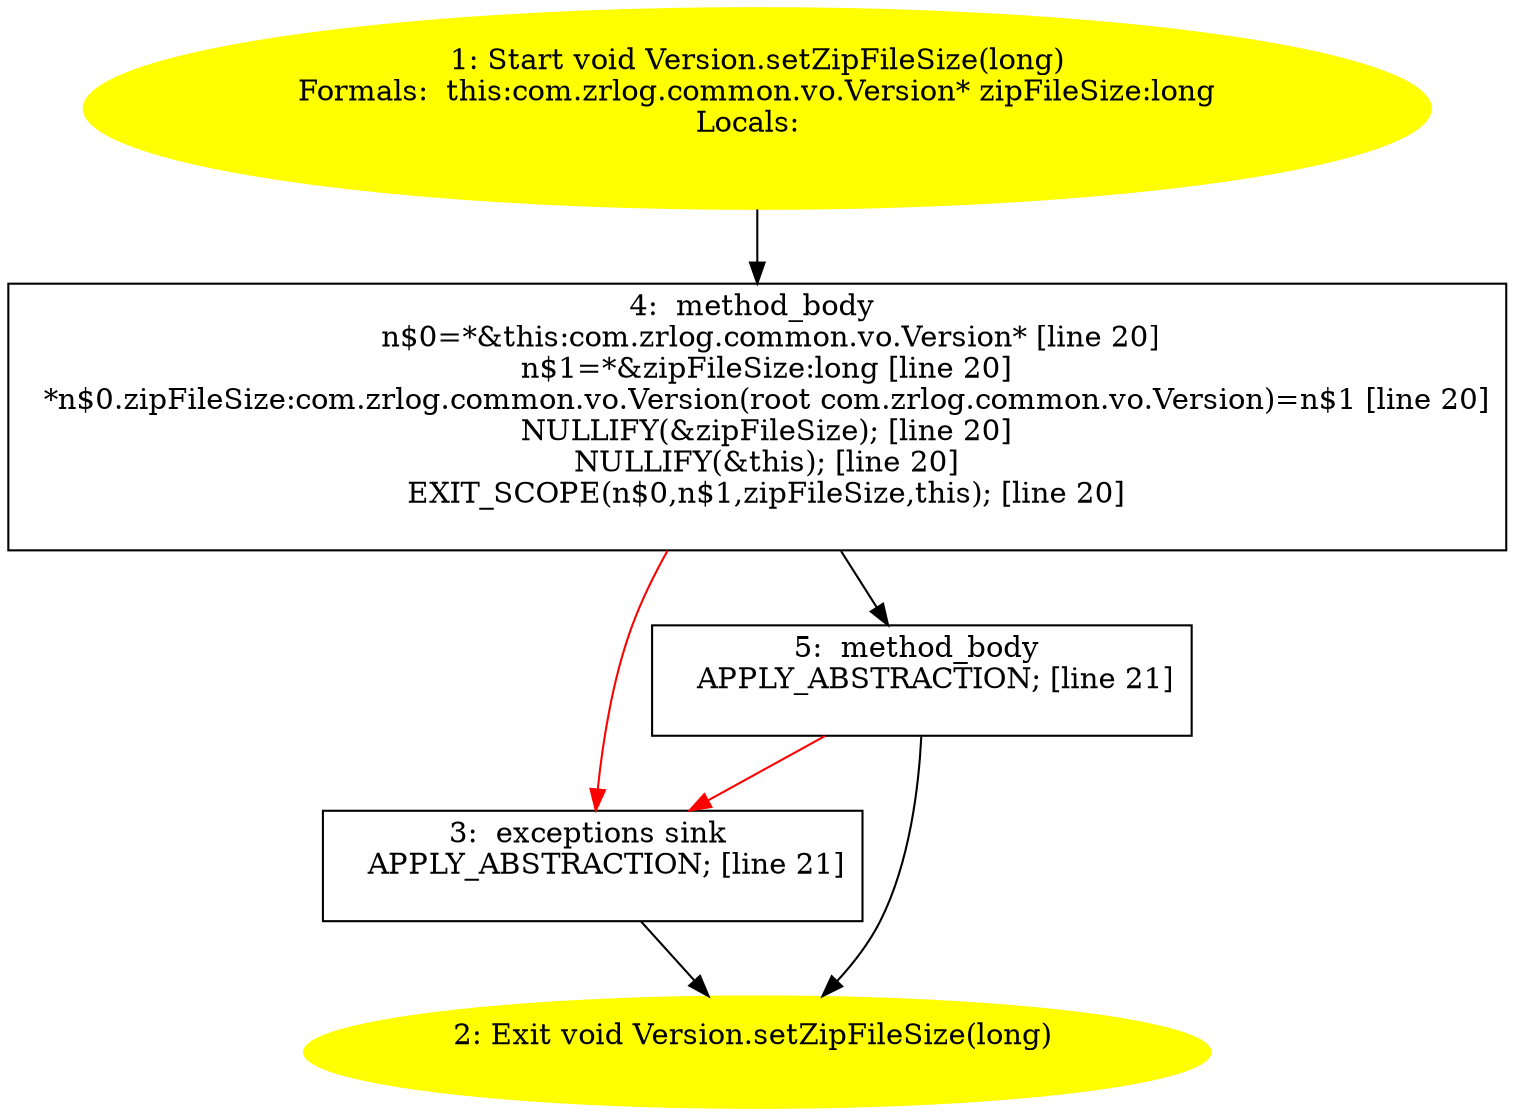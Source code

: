 /* @generated */
digraph cfg {
"com.zrlog.common.vo.Version.setZipFileSize(long):void.96d06feabdfe79417a6062bb37013fae_1" [label="1: Start void Version.setZipFileSize(long)\nFormals:  this:com.zrlog.common.vo.Version* zipFileSize:long\nLocals:  \n  " color=yellow style=filled]
	

	 "com.zrlog.common.vo.Version.setZipFileSize(long):void.96d06feabdfe79417a6062bb37013fae_1" -> "com.zrlog.common.vo.Version.setZipFileSize(long):void.96d06feabdfe79417a6062bb37013fae_4" ;
"com.zrlog.common.vo.Version.setZipFileSize(long):void.96d06feabdfe79417a6062bb37013fae_2" [label="2: Exit void Version.setZipFileSize(long) \n  " color=yellow style=filled]
	

"com.zrlog.common.vo.Version.setZipFileSize(long):void.96d06feabdfe79417a6062bb37013fae_3" [label="3:  exceptions sink \n   APPLY_ABSTRACTION; [line 21]\n " shape="box"]
	

	 "com.zrlog.common.vo.Version.setZipFileSize(long):void.96d06feabdfe79417a6062bb37013fae_3" -> "com.zrlog.common.vo.Version.setZipFileSize(long):void.96d06feabdfe79417a6062bb37013fae_2" ;
"com.zrlog.common.vo.Version.setZipFileSize(long):void.96d06feabdfe79417a6062bb37013fae_4" [label="4:  method_body \n   n$0=*&this:com.zrlog.common.vo.Version* [line 20]\n  n$1=*&zipFileSize:long [line 20]\n  *n$0.zipFileSize:com.zrlog.common.vo.Version(root com.zrlog.common.vo.Version)=n$1 [line 20]\n  NULLIFY(&zipFileSize); [line 20]\n  NULLIFY(&this); [line 20]\n  EXIT_SCOPE(n$0,n$1,zipFileSize,this); [line 20]\n " shape="box"]
	

	 "com.zrlog.common.vo.Version.setZipFileSize(long):void.96d06feabdfe79417a6062bb37013fae_4" -> "com.zrlog.common.vo.Version.setZipFileSize(long):void.96d06feabdfe79417a6062bb37013fae_5" ;
	 "com.zrlog.common.vo.Version.setZipFileSize(long):void.96d06feabdfe79417a6062bb37013fae_4" -> "com.zrlog.common.vo.Version.setZipFileSize(long):void.96d06feabdfe79417a6062bb37013fae_3" [color="red" ];
"com.zrlog.common.vo.Version.setZipFileSize(long):void.96d06feabdfe79417a6062bb37013fae_5" [label="5:  method_body \n   APPLY_ABSTRACTION; [line 21]\n " shape="box"]
	

	 "com.zrlog.common.vo.Version.setZipFileSize(long):void.96d06feabdfe79417a6062bb37013fae_5" -> "com.zrlog.common.vo.Version.setZipFileSize(long):void.96d06feabdfe79417a6062bb37013fae_2" ;
	 "com.zrlog.common.vo.Version.setZipFileSize(long):void.96d06feabdfe79417a6062bb37013fae_5" -> "com.zrlog.common.vo.Version.setZipFileSize(long):void.96d06feabdfe79417a6062bb37013fae_3" [color="red" ];
}
